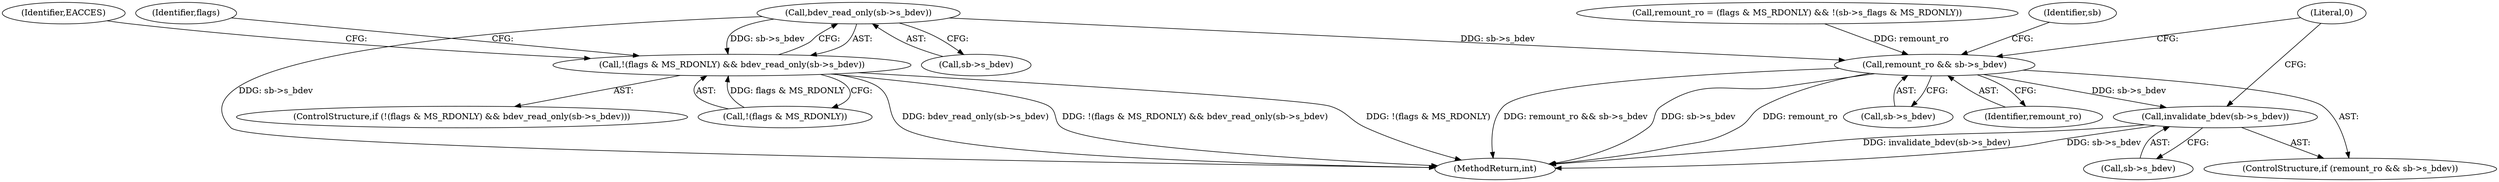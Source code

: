 digraph "0_linux_eee5cc2702929fd41cce28058dc6d6717f723f87_12@API" {
"1000129" [label="(Call,bdev_read_only(sb->s_bdev))"];
"1000124" [label="(Call,!(flags & MS_RDONLY) && bdev_read_only(sb->s_bdev))"];
"1000226" [label="(Call,remount_ro && sb->s_bdev)"];
"1000231" [label="(Call,invalidate_bdev(sb->s_bdev))"];
"1000135" [label="(Identifier,EACCES)"];
"1000138" [label="(Identifier,flags)"];
"1000123" [label="(ControlStructure,if (!(flags & MS_RDONLY) && bdev_read_only(sb->s_bdev)))"];
"1000231" [label="(Call,invalidate_bdev(sb->s_bdev))"];
"1000232" [label="(Call,sb->s_bdev)"];
"1000130" [label="(Call,sb->s_bdev)"];
"1000228" [label="(Call,sb->s_bdev)"];
"1000236" [label="(Literal,0)"];
"1000227" [label="(Identifier,remount_ro)"];
"1000245" [label="(MethodReturn,int)"];
"1000125" [label="(Call,!(flags & MS_RDONLY))"];
"1000146" [label="(Call,remount_ro = (flags & MS_RDONLY) && !(sb->s_flags & MS_RDONLY))"];
"1000124" [label="(Call,!(flags & MS_RDONLY) && bdev_read_only(sb->s_bdev))"];
"1000233" [label="(Identifier,sb)"];
"1000225" [label="(ControlStructure,if (remount_ro && sb->s_bdev))"];
"1000129" [label="(Call,bdev_read_only(sb->s_bdev))"];
"1000226" [label="(Call,remount_ro && sb->s_bdev)"];
"1000129" -> "1000124"  [label="AST: "];
"1000129" -> "1000130"  [label="CFG: "];
"1000130" -> "1000129"  [label="AST: "];
"1000124" -> "1000129"  [label="CFG: "];
"1000129" -> "1000245"  [label="DDG: sb->s_bdev"];
"1000129" -> "1000124"  [label="DDG: sb->s_bdev"];
"1000129" -> "1000226"  [label="DDG: sb->s_bdev"];
"1000124" -> "1000123"  [label="AST: "];
"1000124" -> "1000125"  [label="CFG: "];
"1000125" -> "1000124"  [label="AST: "];
"1000135" -> "1000124"  [label="CFG: "];
"1000138" -> "1000124"  [label="CFG: "];
"1000124" -> "1000245"  [label="DDG: !(flags & MS_RDONLY)"];
"1000124" -> "1000245"  [label="DDG: bdev_read_only(sb->s_bdev)"];
"1000124" -> "1000245"  [label="DDG: !(flags & MS_RDONLY) && bdev_read_only(sb->s_bdev)"];
"1000125" -> "1000124"  [label="DDG: flags & MS_RDONLY"];
"1000226" -> "1000225"  [label="AST: "];
"1000226" -> "1000227"  [label="CFG: "];
"1000226" -> "1000228"  [label="CFG: "];
"1000227" -> "1000226"  [label="AST: "];
"1000228" -> "1000226"  [label="AST: "];
"1000233" -> "1000226"  [label="CFG: "];
"1000236" -> "1000226"  [label="CFG: "];
"1000226" -> "1000245"  [label="DDG: remount_ro"];
"1000226" -> "1000245"  [label="DDG: remount_ro && sb->s_bdev"];
"1000226" -> "1000245"  [label="DDG: sb->s_bdev"];
"1000146" -> "1000226"  [label="DDG: remount_ro"];
"1000226" -> "1000231"  [label="DDG: sb->s_bdev"];
"1000231" -> "1000225"  [label="AST: "];
"1000231" -> "1000232"  [label="CFG: "];
"1000232" -> "1000231"  [label="AST: "];
"1000236" -> "1000231"  [label="CFG: "];
"1000231" -> "1000245"  [label="DDG: invalidate_bdev(sb->s_bdev)"];
"1000231" -> "1000245"  [label="DDG: sb->s_bdev"];
}
